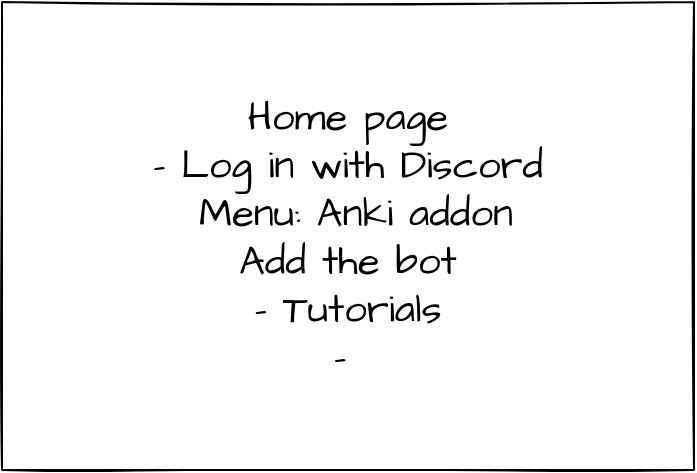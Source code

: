 <mxfile version="16.0.3" type="github">
  <diagram id="7V6z3-Z2AGt-YawSaDxu" name="Page-1">
    <mxGraphModel dx="1124" dy="1058" grid="0" gridSize="10" guides="1" tooltips="1" connect="1" arrows="1" fold="1" page="0" pageScale="1" pageWidth="850" pageHeight="1100" math="0" shadow="0">
      <root>
        <mxCell id="0" />
        <mxCell id="1" parent="0" />
        <mxCell id="8fAWCKdKvo1CzNQNeIbV-1" value="Home page&lt;br&gt;- Log in with Discord&lt;br&gt;&amp;nbsp;Menu: Anki addon&lt;br&gt;Add the bot&lt;br&gt;- Tutorials&lt;br&gt;-&amp;nbsp;" style="rounded=0;whiteSpace=wrap;html=1;sketch=1;hachureGap=4;fontFamily=Architects Daughter;fontSource=https%3A%2F%2Ffonts.googleapis.com%2Fcss%3Ffamily%3DArchitects%2BDaughter;fontSize=20;" vertex="1" parent="1">
          <mxGeometry x="-346" y="-359" width="346" height="234" as="geometry" />
        </mxCell>
      </root>
    </mxGraphModel>
  </diagram>
</mxfile>
